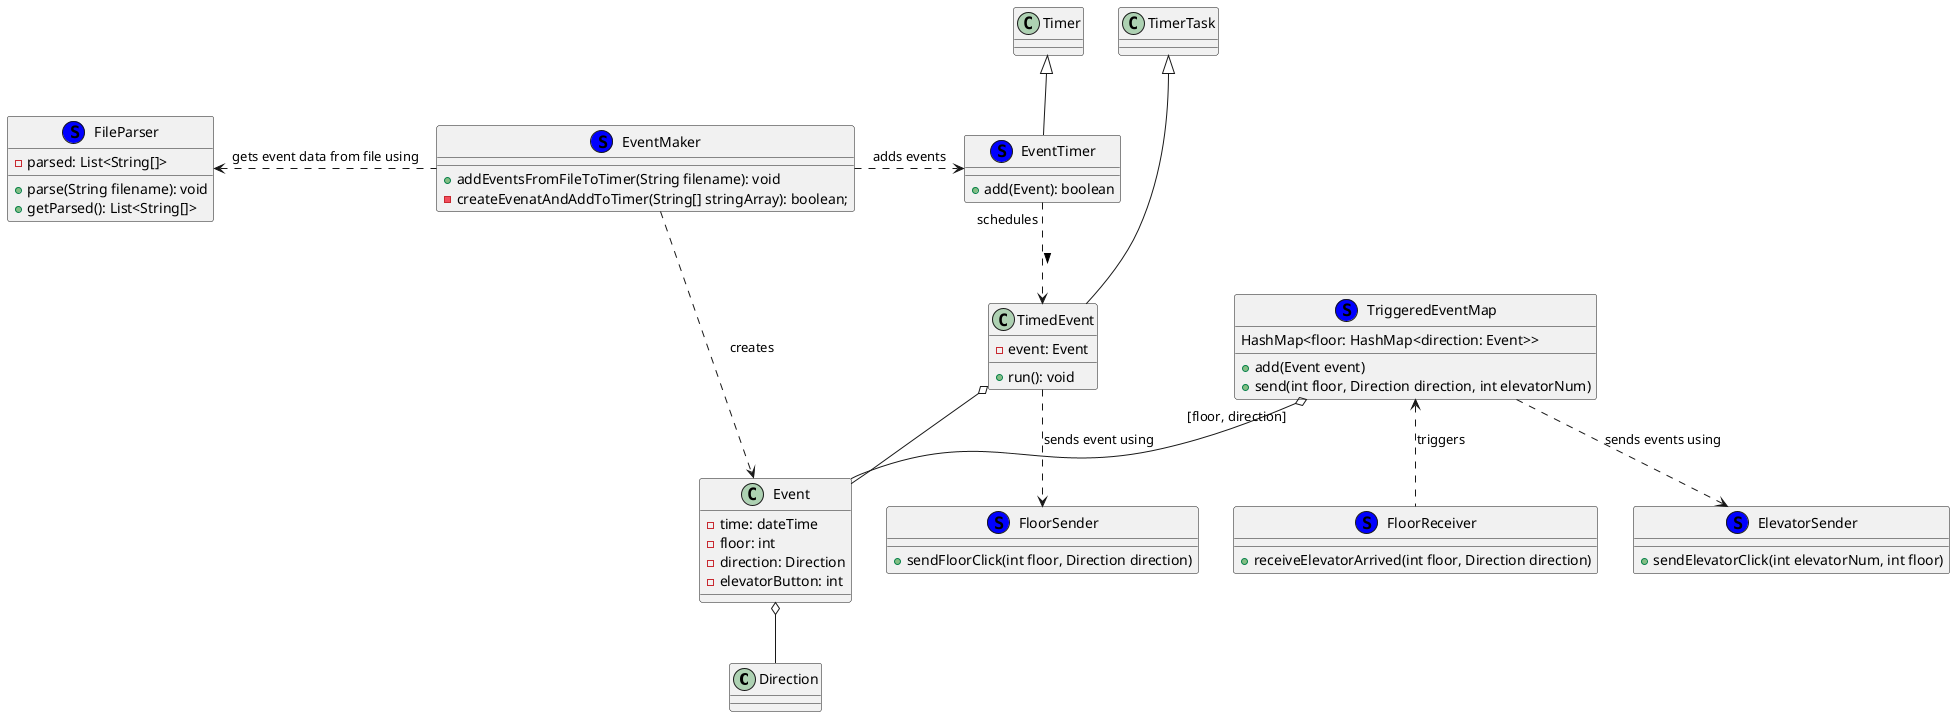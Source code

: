 @startuml

class Direction{
}
together {
  class Timer
  class TimerTask
}

TimerTask <|-- TimedEvent
Timer <|-- EventTimer
EventTimer ..> TimedEvent: "schedules" >

together {
  class FloorReceiver<<(S, blue)>>{
    + receiveElevatorArrived(int floor, Direction direction)
  }

  class ElevatorSender<<(S, blue)>>{
    + sendElevatorClick(int elevatorNum, int floor)
  }
  class FloorSender <<(S, blue)>>{
    + sendFloorClick(int floor, Direction direction)
  }
}

together {
  class EventTimer<<(S, blue)>>{
    + add(Event): boolean
  }

  class TriggeredEventMap<<(S, blue)>>{
    HashMap<floor: HashMap<direction: Event>>
    + add(Event event)
    + send(int floor, Direction direction, int elevatorNum)
  }

  class TimedEvent{
    - event: Event
    + run(): void
  }

}

together {
  class Event{
    - time: dateTime
    - floor: int
    - direction: Direction
    - elevatorButton: int
  }
}



together {
  class EventMaker<<(S, blue)>>{
    + addEventsFromFileToTimer(String filename): void
    - createEvenatAndAddToTimer(String[] stringArray): boolean;
  }
  class FileParser<<(S, blue)>>{
    - parsed: List<String[]>
    + parse(String filename): void
    + getParsed(): List<String[]>
  }
}

EventMaker .> Event: "creates"
EventMaker .> EventTimer: "adds events"

TriggeredEventMap "[floor, direction]" o-- Event
TimedEvent o-- Event

Event o-- Direction

TimedEvent ..> FloorSender: sends event using
TriggeredEventMap ..> ElevatorSender: sends events using
TriggeredEventMap <.. FloorReceiver: triggers

 FileParser <. EventMaker : gets event data from file using

@enduml
